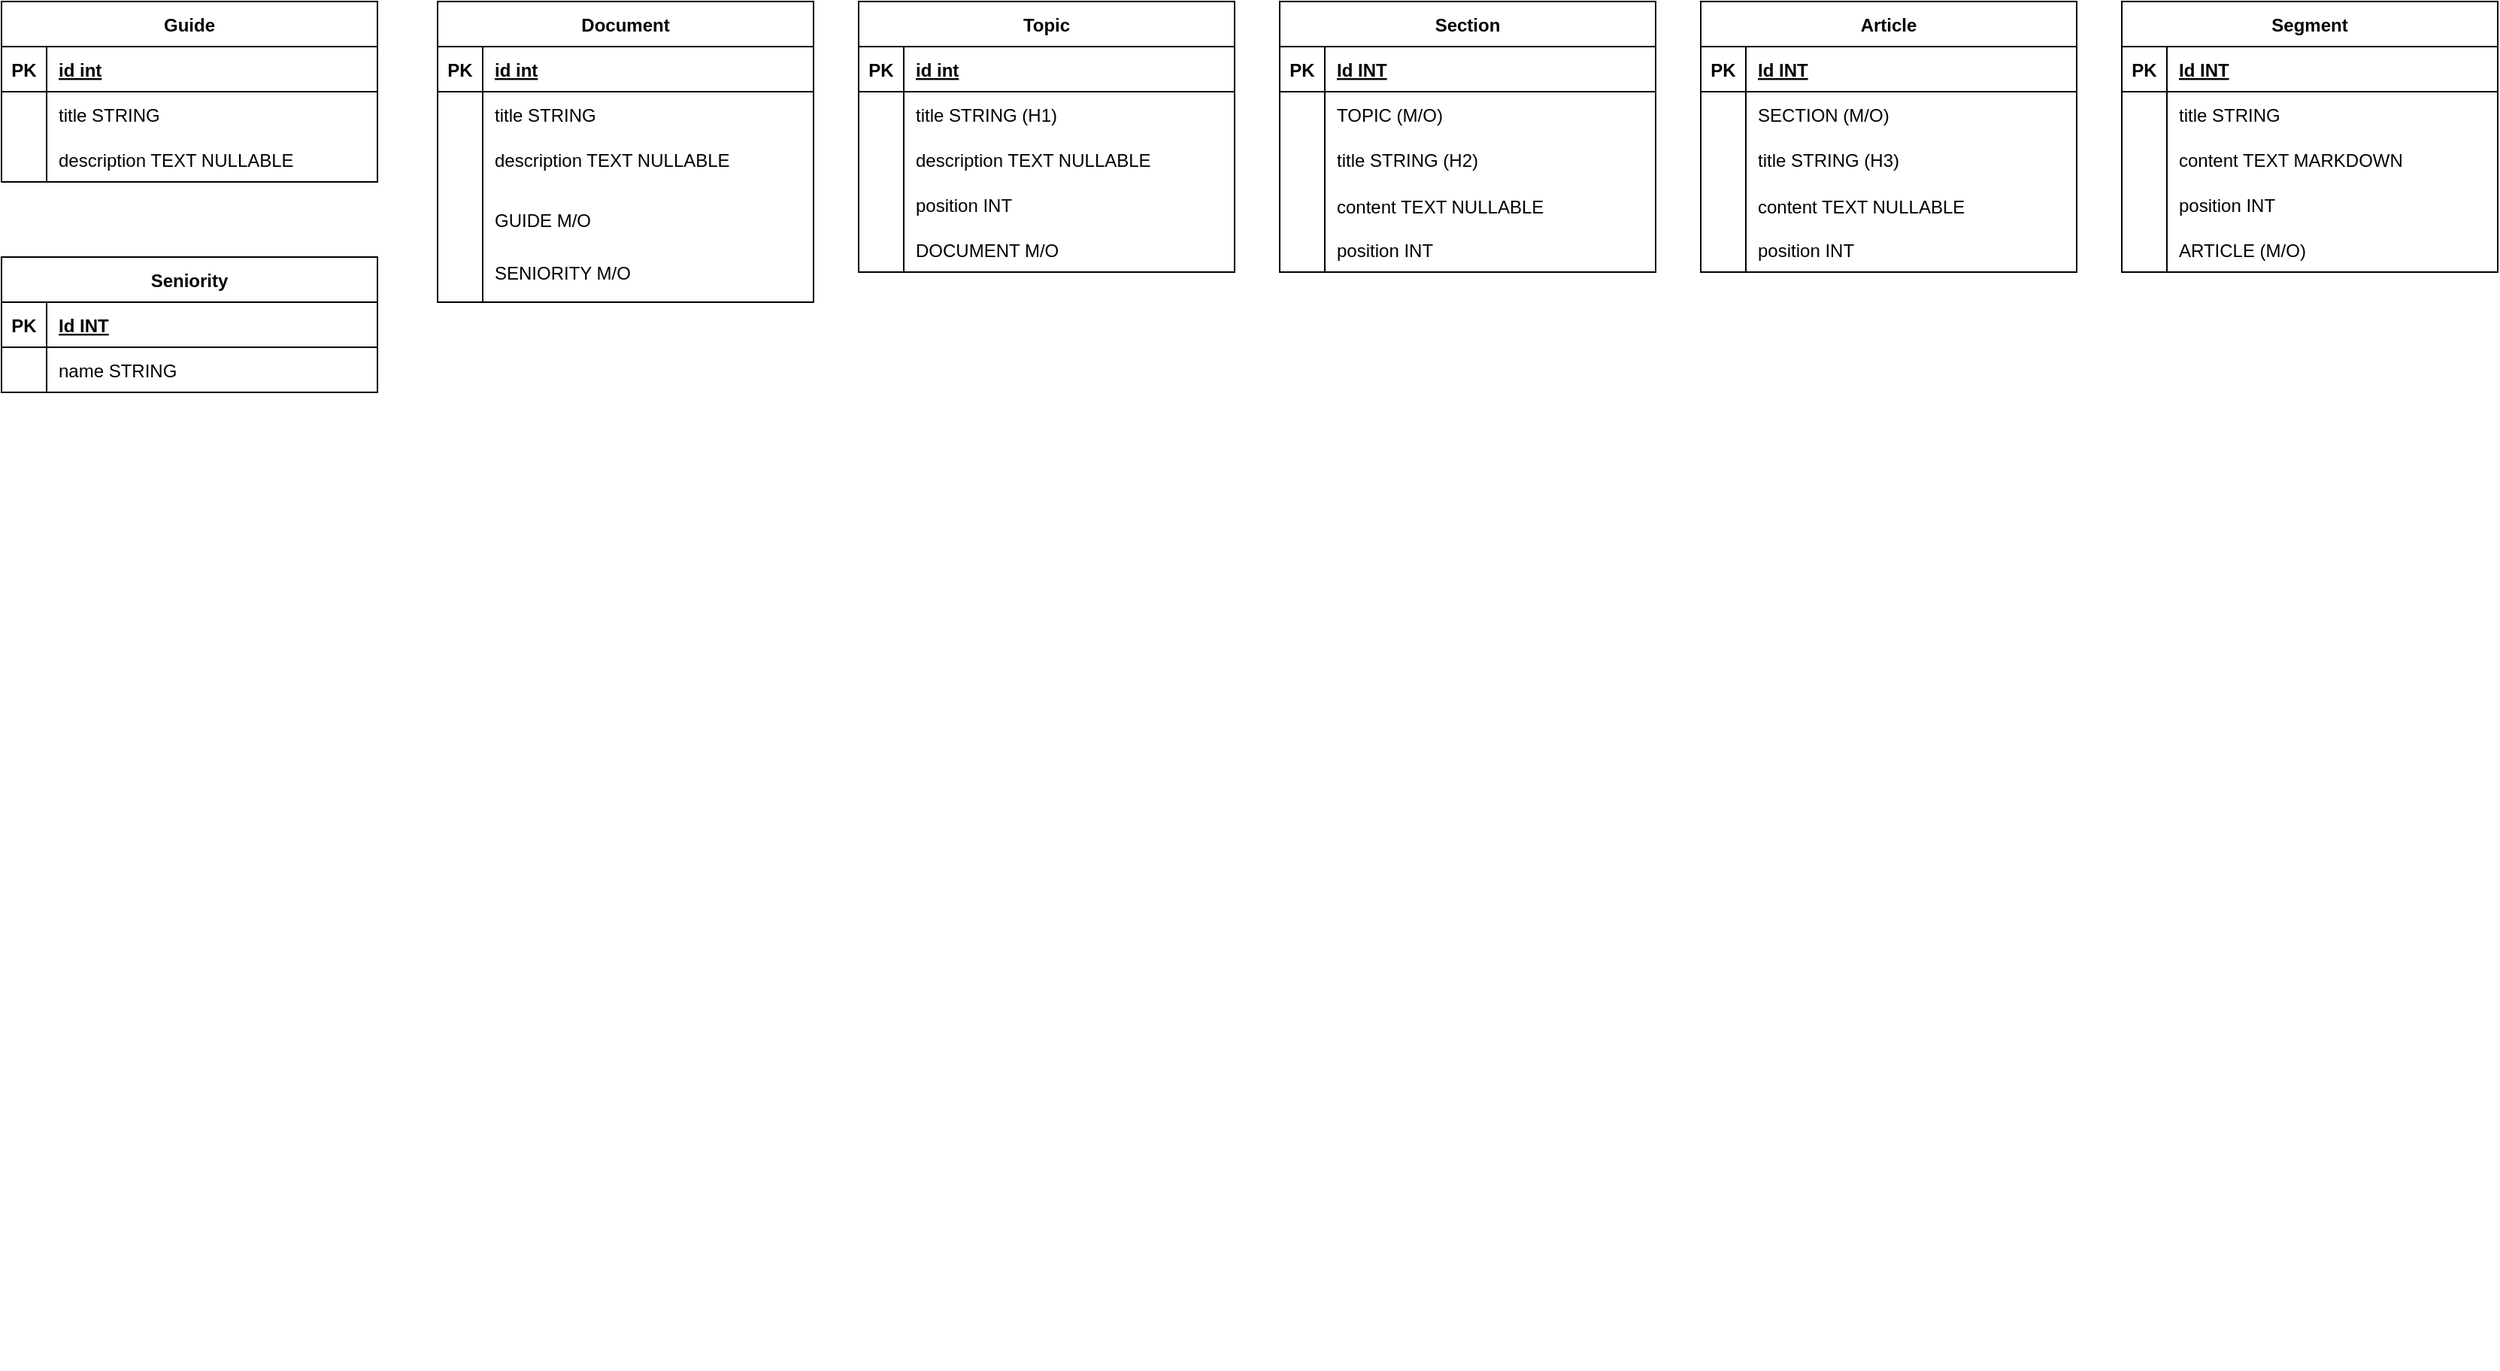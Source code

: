 <mxfile version="24.7.5">
  <diagram id="R2lEEEUBdFMjLlhIrx00" name="Page-1">
    <mxGraphModel dx="3141" dy="1141" grid="1" gridSize="10" guides="1" tooltips="1" connect="1" arrows="1" fold="1" page="1" pageScale="1" pageWidth="850" pageHeight="1100" math="0" shadow="0" extFonts="Permanent Marker^https://fonts.googleapis.com/css?family=Permanent+Marker">
      <root>
        <mxCell id="0" />
        <mxCell id="1" parent="0" />
        <mxCell id="4nGDBUmWnbcNQxc_Zoxt-40" value="" style="group" vertex="1" connectable="0" parent="1">
          <mxGeometry x="-280" y="750" width="250" height="180" as="geometry" />
        </mxCell>
        <mxCell id="FLhZht41Fdw5naHpqkRW-200" value="" style="group" parent="4nGDBUmWnbcNQxc_Zoxt-40" vertex="1" connectable="0">
          <mxGeometry x="-40" y="-730" width="250" height="120" as="geometry" />
        </mxCell>
        <mxCell id="FLhZht41Fdw5naHpqkRW-201" value="" style="endArrow=none;html=1;rounded=0;" parent="FLhZht41Fdw5naHpqkRW-200" edge="1">
          <mxGeometry width="50" height="50" relative="1" as="geometry">
            <mxPoint x="30" y="120" as="sourcePoint" />
            <mxPoint x="30" y="90" as="targetPoint" />
          </mxGeometry>
        </mxCell>
        <mxCell id="FLhZht41Fdw5naHpqkRW-202" value="Guide" style="shape=table;startSize=30;container=1;collapsible=1;childLayout=tableLayout;fixedRows=1;rowLines=0;fontStyle=1;align=center;resizeLast=1;" parent="FLhZht41Fdw5naHpqkRW-200" vertex="1">
          <mxGeometry width="250" height="120" as="geometry">
            <mxRectangle x="110" y="80" width="90" height="30" as="alternateBounds" />
          </mxGeometry>
        </mxCell>
        <mxCell id="FLhZht41Fdw5naHpqkRW-203" value="" style="shape=partialRectangle;collapsible=0;dropTarget=0;pointerEvents=0;fillColor=none;points=[[0,0.5],[1,0.5]];portConstraint=eastwest;top=0;left=0;right=0;bottom=1;" parent="FLhZht41Fdw5naHpqkRW-202" vertex="1">
          <mxGeometry y="30" width="250" height="30" as="geometry" />
        </mxCell>
        <mxCell id="FLhZht41Fdw5naHpqkRW-204" value="PK" style="shape=partialRectangle;overflow=hidden;connectable=0;fillColor=none;top=0;left=0;bottom=0;right=0;fontStyle=1;" parent="FLhZht41Fdw5naHpqkRW-203" vertex="1">
          <mxGeometry width="30" height="30" as="geometry">
            <mxRectangle width="30" height="30" as="alternateBounds" />
          </mxGeometry>
        </mxCell>
        <mxCell id="FLhZht41Fdw5naHpqkRW-205" value="id int" style="shape=partialRectangle;overflow=hidden;connectable=0;fillColor=none;top=0;left=0;bottom=0;right=0;align=left;spacingLeft=6;fontStyle=5;" parent="FLhZht41Fdw5naHpqkRW-203" vertex="1">
          <mxGeometry x="30" width="220" height="30" as="geometry">
            <mxRectangle width="220" height="30" as="alternateBounds" />
          </mxGeometry>
        </mxCell>
        <mxCell id="FLhZht41Fdw5naHpqkRW-206" value="" style="shape=partialRectangle;collapsible=0;dropTarget=0;pointerEvents=0;fillColor=none;points=[[0,0.5],[1,0.5]];portConstraint=eastwest;top=0;left=0;right=0;bottom=0;" parent="FLhZht41Fdw5naHpqkRW-202" vertex="1">
          <mxGeometry y="60" width="250" height="30" as="geometry" />
        </mxCell>
        <mxCell id="FLhZht41Fdw5naHpqkRW-207" value="" style="shape=partialRectangle;overflow=hidden;connectable=0;fillColor=none;top=0;left=0;bottom=0;right=0;" parent="FLhZht41Fdw5naHpqkRW-206" vertex="1">
          <mxGeometry width="30" height="30" as="geometry">
            <mxRectangle width="30" height="30" as="alternateBounds" />
          </mxGeometry>
        </mxCell>
        <mxCell id="FLhZht41Fdw5naHpqkRW-208" value="title STRING" style="shape=partialRectangle;overflow=hidden;connectable=0;fillColor=none;top=0;left=0;bottom=0;right=0;align=left;spacingLeft=6;" parent="FLhZht41Fdw5naHpqkRW-206" vertex="1">
          <mxGeometry x="30" width="220" height="30" as="geometry">
            <mxRectangle width="220" height="30" as="alternateBounds" />
          </mxGeometry>
        </mxCell>
        <mxCell id="FLhZht41Fdw5naHpqkRW-209" value="description TEXT NULLABLE" style="shape=partialRectangle;overflow=hidden;connectable=0;fillColor=none;top=0;left=0;bottom=0;right=0;align=left;spacingLeft=6;" parent="FLhZht41Fdw5naHpqkRW-200" vertex="1">
          <mxGeometry x="30" y="90" width="220" height="30" as="geometry">
            <mxRectangle width="220" height="30" as="alternateBounds" />
          </mxGeometry>
        </mxCell>
        <mxCell id="4nGDBUmWnbcNQxc_Zoxt-41" value="Seniority" style="shape=table;startSize=30;container=1;collapsible=1;childLayout=tableLayout;fixedRows=1;rowLines=0;fontStyle=1;align=center;resizeLast=1;" vertex="1" parent="4nGDBUmWnbcNQxc_Zoxt-40">
          <mxGeometry x="-40" y="-560" width="250" height="90" as="geometry" />
        </mxCell>
        <mxCell id="4nGDBUmWnbcNQxc_Zoxt-42" value="" style="shape=partialRectangle;collapsible=0;dropTarget=0;pointerEvents=0;fillColor=none;points=[[0,0.5],[1,0.5]];portConstraint=eastwest;top=0;left=0;right=0;bottom=1;" vertex="1" parent="4nGDBUmWnbcNQxc_Zoxt-41">
          <mxGeometry y="30" width="250" height="30" as="geometry" />
        </mxCell>
        <mxCell id="4nGDBUmWnbcNQxc_Zoxt-43" value="PK" style="shape=partialRectangle;overflow=hidden;connectable=0;fillColor=none;top=0;left=0;bottom=0;right=0;fontStyle=1;" vertex="1" parent="4nGDBUmWnbcNQxc_Zoxt-42">
          <mxGeometry width="30" height="30" as="geometry">
            <mxRectangle width="30" height="30" as="alternateBounds" />
          </mxGeometry>
        </mxCell>
        <mxCell id="4nGDBUmWnbcNQxc_Zoxt-44" value="Id INT" style="shape=partialRectangle;overflow=hidden;connectable=0;fillColor=none;top=0;left=0;bottom=0;right=0;align=left;spacingLeft=6;fontStyle=5;" vertex="1" parent="4nGDBUmWnbcNQxc_Zoxt-42">
          <mxGeometry x="30" width="220" height="30" as="geometry">
            <mxRectangle width="220" height="30" as="alternateBounds" />
          </mxGeometry>
        </mxCell>
        <mxCell id="4nGDBUmWnbcNQxc_Zoxt-45" value="" style="shape=partialRectangle;collapsible=0;dropTarget=0;pointerEvents=0;fillColor=none;points=[[0,0.5],[1,0.5]];portConstraint=eastwest;top=0;left=0;right=0;bottom=0;" vertex="1" parent="4nGDBUmWnbcNQxc_Zoxt-41">
          <mxGeometry y="60" width="250" height="30" as="geometry" />
        </mxCell>
        <mxCell id="4nGDBUmWnbcNQxc_Zoxt-46" value="" style="shape=partialRectangle;overflow=hidden;connectable=0;fillColor=none;top=0;left=0;bottom=0;right=0;" vertex="1" parent="4nGDBUmWnbcNQxc_Zoxt-45">
          <mxGeometry width="30" height="30" as="geometry">
            <mxRectangle width="30" height="30" as="alternateBounds" />
          </mxGeometry>
        </mxCell>
        <mxCell id="4nGDBUmWnbcNQxc_Zoxt-47" value="name STRING" style="shape=partialRectangle;overflow=hidden;connectable=0;fillColor=none;top=0;left=0;bottom=0;right=0;align=left;spacingLeft=6;" vertex="1" parent="4nGDBUmWnbcNQxc_Zoxt-45">
          <mxGeometry x="30" width="220" height="30" as="geometry">
            <mxRectangle width="220" height="30" as="alternateBounds" />
          </mxGeometry>
        </mxCell>
        <mxCell id="4nGDBUmWnbcNQxc_Zoxt-162" value="" style="group" vertex="1" connectable="0" parent="1">
          <mxGeometry x="-30" y="20" width="1370" height="240" as="geometry" />
        </mxCell>
        <mxCell id="FLhZht41Fdw5naHpqkRW-158" value="" style="endArrow=none;html=1;rounded=0;" parent="4nGDBUmWnbcNQxc_Zoxt-162" edge="1">
          <mxGeometry width="50" height="50" relative="1" as="geometry">
            <mxPoint x="310" y="180" as="sourcePoint" />
            <mxPoint x="310" y="90" as="targetPoint" />
          </mxGeometry>
        </mxCell>
        <mxCell id="FLhZht41Fdw5naHpqkRW-159" value="Topic" style="shape=table;startSize=30;container=1;collapsible=1;childLayout=tableLayout;fixedRows=1;rowLines=0;fontStyle=1;align=center;resizeLast=1;" parent="4nGDBUmWnbcNQxc_Zoxt-162" vertex="1">
          <mxGeometry x="280" width="250" height="180" as="geometry">
            <mxRectangle x="110" y="80" width="90" height="30" as="alternateBounds" />
          </mxGeometry>
        </mxCell>
        <mxCell id="FLhZht41Fdw5naHpqkRW-160" value="" style="shape=partialRectangle;collapsible=0;dropTarget=0;pointerEvents=0;fillColor=none;points=[[0,0.5],[1,0.5]];portConstraint=eastwest;top=0;left=0;right=0;bottom=1;" parent="FLhZht41Fdw5naHpqkRW-159" vertex="1">
          <mxGeometry y="30" width="250" height="30" as="geometry" />
        </mxCell>
        <mxCell id="FLhZht41Fdw5naHpqkRW-161" value="PK" style="shape=partialRectangle;overflow=hidden;connectable=0;fillColor=none;top=0;left=0;bottom=0;right=0;fontStyle=1;" parent="FLhZht41Fdw5naHpqkRW-160" vertex="1">
          <mxGeometry width="30" height="30" as="geometry">
            <mxRectangle width="30" height="30" as="alternateBounds" />
          </mxGeometry>
        </mxCell>
        <mxCell id="FLhZht41Fdw5naHpqkRW-162" value="id int" style="shape=partialRectangle;overflow=hidden;connectable=0;fillColor=none;top=0;left=0;bottom=0;right=0;align=left;spacingLeft=6;fontStyle=5;" parent="FLhZht41Fdw5naHpqkRW-160" vertex="1">
          <mxGeometry x="30" width="220" height="30" as="geometry">
            <mxRectangle width="220" height="30" as="alternateBounds" />
          </mxGeometry>
        </mxCell>
        <mxCell id="FLhZht41Fdw5naHpqkRW-163" value="" style="shape=partialRectangle;collapsible=0;dropTarget=0;pointerEvents=0;fillColor=none;points=[[0,0.5],[1,0.5]];portConstraint=eastwest;top=0;left=0;right=0;bottom=0;" parent="FLhZht41Fdw5naHpqkRW-159" vertex="1">
          <mxGeometry y="60" width="250" height="30" as="geometry" />
        </mxCell>
        <mxCell id="FLhZht41Fdw5naHpqkRW-164" value="" style="shape=partialRectangle;overflow=hidden;connectable=0;fillColor=none;top=0;left=0;bottom=0;right=0;" parent="FLhZht41Fdw5naHpqkRW-163" vertex="1">
          <mxGeometry width="30" height="30" as="geometry">
            <mxRectangle width="30" height="30" as="alternateBounds" />
          </mxGeometry>
        </mxCell>
        <mxCell id="FLhZht41Fdw5naHpqkRW-165" value="title STRING (H1)" style="shape=partialRectangle;overflow=hidden;connectable=0;fillColor=none;top=0;left=0;bottom=0;right=0;align=left;spacingLeft=6;" parent="FLhZht41Fdw5naHpqkRW-163" vertex="1">
          <mxGeometry x="30" width="220" height="30" as="geometry">
            <mxRectangle width="220" height="30" as="alternateBounds" />
          </mxGeometry>
        </mxCell>
        <mxCell id="FLhZht41Fdw5naHpqkRW-166" value="description TEXT NULLABLE" style="shape=partialRectangle;overflow=hidden;connectable=0;fillColor=none;top=0;left=0;bottom=0;right=0;align=left;spacingLeft=6;" parent="4nGDBUmWnbcNQxc_Zoxt-162" vertex="1">
          <mxGeometry x="310" y="90" width="220" height="30" as="geometry">
            <mxRectangle width="220" height="30" as="alternateBounds" />
          </mxGeometry>
        </mxCell>
        <mxCell id="FLhZht41Fdw5naHpqkRW-210" value="position INT" style="shape=partialRectangle;overflow=hidden;connectable=0;fillColor=none;top=0;left=0;bottom=0;right=0;align=left;spacingLeft=6;" parent="4nGDBUmWnbcNQxc_Zoxt-162" vertex="1">
          <mxGeometry x="310" y="120" width="220" height="30" as="geometry">
            <mxRectangle width="220" height="30" as="alternateBounds" />
          </mxGeometry>
        </mxCell>
        <mxCell id="4nGDBUmWnbcNQxc_Zoxt-89" value="" style="endArrow=none;html=1;rounded=0;" edge="1" parent="4nGDBUmWnbcNQxc_Zoxt-162">
          <mxGeometry width="50" height="50" relative="1" as="geometry">
            <mxPoint x="870" y="180" as="sourcePoint" />
            <mxPoint x="870" y="120" as="targetPoint" />
          </mxGeometry>
        </mxCell>
        <mxCell id="4nGDBUmWnbcNQxc_Zoxt-90" value="" style="group" vertex="1" connectable="0" parent="4nGDBUmWnbcNQxc_Zoxt-162">
          <mxGeometry x="840" width="250" height="190" as="geometry" />
        </mxCell>
        <mxCell id="4nGDBUmWnbcNQxc_Zoxt-91" value="Article" style="shape=table;startSize=30;container=1;collapsible=1;childLayout=tableLayout;fixedRows=1;rowLines=0;fontStyle=1;align=center;resizeLast=1;" vertex="1" parent="4nGDBUmWnbcNQxc_Zoxt-90">
          <mxGeometry width="250" height="180" as="geometry" />
        </mxCell>
        <mxCell id="4nGDBUmWnbcNQxc_Zoxt-92" value="" style="shape=partialRectangle;collapsible=0;dropTarget=0;pointerEvents=0;fillColor=none;points=[[0,0.5],[1,0.5]];portConstraint=eastwest;top=0;left=0;right=0;bottom=1;" vertex="1" parent="4nGDBUmWnbcNQxc_Zoxt-91">
          <mxGeometry y="30" width="250" height="30" as="geometry" />
        </mxCell>
        <mxCell id="4nGDBUmWnbcNQxc_Zoxt-93" value="PK" style="shape=partialRectangle;overflow=hidden;connectable=0;fillColor=none;top=0;left=0;bottom=0;right=0;fontStyle=1;" vertex="1" parent="4nGDBUmWnbcNQxc_Zoxt-92">
          <mxGeometry width="30" height="30" as="geometry">
            <mxRectangle width="30" height="30" as="alternateBounds" />
          </mxGeometry>
        </mxCell>
        <mxCell id="4nGDBUmWnbcNQxc_Zoxt-94" value="Id INT" style="shape=partialRectangle;overflow=hidden;connectable=0;fillColor=none;top=0;left=0;bottom=0;right=0;align=left;spacingLeft=6;fontStyle=5;" vertex="1" parent="4nGDBUmWnbcNQxc_Zoxt-92">
          <mxGeometry x="30" width="220" height="30" as="geometry">
            <mxRectangle width="220" height="30" as="alternateBounds" />
          </mxGeometry>
        </mxCell>
        <mxCell id="4nGDBUmWnbcNQxc_Zoxt-95" value="" style="shape=partialRectangle;collapsible=0;dropTarget=0;pointerEvents=0;fillColor=none;points=[[0,0.5],[1,0.5]];portConstraint=eastwest;top=0;left=0;right=0;bottom=0;" vertex="1" parent="4nGDBUmWnbcNQxc_Zoxt-91">
          <mxGeometry y="60" width="250" height="30" as="geometry" />
        </mxCell>
        <mxCell id="4nGDBUmWnbcNQxc_Zoxt-96" value="" style="shape=partialRectangle;overflow=hidden;connectable=0;fillColor=none;top=0;left=0;bottom=0;right=0;" vertex="1" parent="4nGDBUmWnbcNQxc_Zoxt-95">
          <mxGeometry width="30" height="30" as="geometry">
            <mxRectangle width="30" height="30" as="alternateBounds" />
          </mxGeometry>
        </mxCell>
        <mxCell id="4nGDBUmWnbcNQxc_Zoxt-97" value="SECTION (M/O)" style="shape=partialRectangle;overflow=hidden;connectable=0;fillColor=none;top=0;left=0;bottom=0;right=0;align=left;spacingLeft=6;" vertex="1" parent="4nGDBUmWnbcNQxc_Zoxt-95">
          <mxGeometry x="30" width="220" height="30" as="geometry">
            <mxRectangle width="220" height="30" as="alternateBounds" />
          </mxGeometry>
        </mxCell>
        <mxCell id="4nGDBUmWnbcNQxc_Zoxt-98" value="" style="shape=partialRectangle;collapsible=0;dropTarget=0;pointerEvents=0;fillColor=none;points=[[0,0.5],[1,0.5]];portConstraint=eastwest;top=0;left=0;right=0;bottom=0;" vertex="1" parent="4nGDBUmWnbcNQxc_Zoxt-91">
          <mxGeometry y="90" width="250" height="30" as="geometry" />
        </mxCell>
        <mxCell id="4nGDBUmWnbcNQxc_Zoxt-99" value="" style="shape=partialRectangle;overflow=hidden;connectable=0;fillColor=none;top=0;left=0;bottom=0;right=0;" vertex="1" parent="4nGDBUmWnbcNQxc_Zoxt-98">
          <mxGeometry width="30" height="30" as="geometry">
            <mxRectangle width="30" height="30" as="alternateBounds" />
          </mxGeometry>
        </mxCell>
        <mxCell id="4nGDBUmWnbcNQxc_Zoxt-100" value="title STRING (H3)" style="shape=partialRectangle;overflow=hidden;connectable=0;fillColor=none;top=0;left=0;bottom=0;right=0;align=left;spacingLeft=6;" vertex="1" parent="4nGDBUmWnbcNQxc_Zoxt-98">
          <mxGeometry x="30" width="220" height="30" as="geometry">
            <mxRectangle width="220" height="30" as="alternateBounds" />
          </mxGeometry>
        </mxCell>
        <mxCell id="4nGDBUmWnbcNQxc_Zoxt-101" value="position INT" style="shape=partialRectangle;overflow=hidden;connectable=0;fillColor=none;top=0;left=0;bottom=0;right=0;align=left;spacingLeft=6;" vertex="1" parent="4nGDBUmWnbcNQxc_Zoxt-90">
          <mxGeometry x="30" y="150" width="220" height="30" as="geometry">
            <mxRectangle width="220" height="30" as="alternateBounds" />
          </mxGeometry>
        </mxCell>
        <mxCell id="4nGDBUmWnbcNQxc_Zoxt-104" value="content TEXT NULLABLE" style="shape=partialRectangle;overflow=hidden;connectable=0;fillColor=none;top=0;left=0;bottom=0;right=0;align=left;spacingLeft=6;" vertex="1" parent="4nGDBUmWnbcNQxc_Zoxt-90">
          <mxGeometry x="30" y="122" width="220" height="28" as="geometry">
            <mxRectangle width="220" height="30" as="alternateBounds" />
          </mxGeometry>
        </mxCell>
        <mxCell id="4nGDBUmWnbcNQxc_Zoxt-55" value="" style="group" vertex="1" connectable="0" parent="4nGDBUmWnbcNQxc_Zoxt-162">
          <mxGeometry x="1120" width="250" height="240" as="geometry" />
        </mxCell>
        <mxCell id="4nGDBUmWnbcNQxc_Zoxt-56" value="Segment" style="shape=table;startSize=30;container=1;collapsible=1;childLayout=tableLayout;fixedRows=1;rowLines=0;fontStyle=1;align=center;resizeLast=1;" vertex="1" parent="4nGDBUmWnbcNQxc_Zoxt-55">
          <mxGeometry width="250" height="180" as="geometry" />
        </mxCell>
        <mxCell id="4nGDBUmWnbcNQxc_Zoxt-57" value="" style="shape=partialRectangle;collapsible=0;dropTarget=0;pointerEvents=0;fillColor=none;points=[[0,0.5],[1,0.5]];portConstraint=eastwest;top=0;left=0;right=0;bottom=1;" vertex="1" parent="4nGDBUmWnbcNQxc_Zoxt-56">
          <mxGeometry y="30" width="250" height="30" as="geometry" />
        </mxCell>
        <mxCell id="4nGDBUmWnbcNQxc_Zoxt-58" value="PK" style="shape=partialRectangle;overflow=hidden;connectable=0;fillColor=none;top=0;left=0;bottom=0;right=0;fontStyle=1;" vertex="1" parent="4nGDBUmWnbcNQxc_Zoxt-57">
          <mxGeometry width="30" height="30" as="geometry">
            <mxRectangle width="30" height="30" as="alternateBounds" />
          </mxGeometry>
        </mxCell>
        <mxCell id="4nGDBUmWnbcNQxc_Zoxt-59" value="Id INT" style="shape=partialRectangle;overflow=hidden;connectable=0;fillColor=none;top=0;left=0;bottom=0;right=0;align=left;spacingLeft=6;fontStyle=5;" vertex="1" parent="4nGDBUmWnbcNQxc_Zoxt-57">
          <mxGeometry x="30" width="220" height="30" as="geometry">
            <mxRectangle width="220" height="30" as="alternateBounds" />
          </mxGeometry>
        </mxCell>
        <mxCell id="4nGDBUmWnbcNQxc_Zoxt-63" value="" style="shape=partialRectangle;collapsible=0;dropTarget=0;pointerEvents=0;fillColor=none;points=[[0,0.5],[1,0.5]];portConstraint=eastwest;top=0;left=0;right=0;bottom=0;" vertex="1" parent="4nGDBUmWnbcNQxc_Zoxt-56">
          <mxGeometry y="60" width="250" height="30" as="geometry" />
        </mxCell>
        <mxCell id="4nGDBUmWnbcNQxc_Zoxt-64" value="" style="shape=partialRectangle;overflow=hidden;connectable=0;fillColor=none;top=0;left=0;bottom=0;right=0;" vertex="1" parent="4nGDBUmWnbcNQxc_Zoxt-63">
          <mxGeometry width="30" height="30" as="geometry">
            <mxRectangle width="30" height="30" as="alternateBounds" />
          </mxGeometry>
        </mxCell>
        <mxCell id="4nGDBUmWnbcNQxc_Zoxt-65" value="title STRING" style="shape=partialRectangle;overflow=hidden;connectable=0;fillColor=none;top=0;left=0;bottom=0;right=0;align=left;spacingLeft=6;" vertex="1" parent="4nGDBUmWnbcNQxc_Zoxt-63">
          <mxGeometry x="30" width="220" height="30" as="geometry">
            <mxRectangle width="220" height="30" as="alternateBounds" />
          </mxGeometry>
        </mxCell>
        <mxCell id="4nGDBUmWnbcNQxc_Zoxt-67" value="content TEXT MARKDOWN" style="shape=partialRectangle;overflow=hidden;connectable=0;fillColor=none;top=0;left=0;bottom=0;right=0;align=left;spacingLeft=6;" vertex="1" parent="4nGDBUmWnbcNQxc_Zoxt-55">
          <mxGeometry x="30" y="90" width="220" height="30" as="geometry">
            <mxRectangle width="220" height="30" as="alternateBounds" />
          </mxGeometry>
        </mxCell>
        <mxCell id="4nGDBUmWnbcNQxc_Zoxt-69" value="ARTICLE (M/O)" style="shape=partialRectangle;overflow=hidden;connectable=0;fillColor=none;top=0;left=0;bottom=0;right=0;align=left;spacingLeft=6;" vertex="1" parent="4nGDBUmWnbcNQxc_Zoxt-55">
          <mxGeometry x="30" y="150" width="220" height="30" as="geometry">
            <mxRectangle width="220" height="30" as="alternateBounds" />
          </mxGeometry>
        </mxCell>
        <mxCell id="4nGDBUmWnbcNQxc_Zoxt-54" value="" style="endArrow=none;html=1;rounded=0;" edge="1" parent="4nGDBUmWnbcNQxc_Zoxt-55">
          <mxGeometry width="50" height="50" relative="1" as="geometry">
            <mxPoint x="30" y="180" as="sourcePoint" />
            <mxPoint x="30" y="90" as="targetPoint" />
          </mxGeometry>
        </mxCell>
        <mxCell id="4nGDBUmWnbcNQxc_Zoxt-123" value="position INT" style="shape=partialRectangle;overflow=hidden;connectable=0;fillColor=none;top=0;left=0;bottom=0;right=0;align=left;spacingLeft=6;" vertex="1" parent="4nGDBUmWnbcNQxc_Zoxt-55">
          <mxGeometry x="30" y="120" width="220" height="30" as="geometry">
            <mxRectangle width="220" height="30" as="alternateBounds" />
          </mxGeometry>
        </mxCell>
        <mxCell id="4nGDBUmWnbcNQxc_Zoxt-105" value="" style="endArrow=none;html=1;rounded=0;" edge="1" parent="4nGDBUmWnbcNQxc_Zoxt-162">
          <mxGeometry width="50" height="50" relative="1" as="geometry">
            <mxPoint x="590" y="180" as="sourcePoint" />
            <mxPoint x="590" y="120" as="targetPoint" />
          </mxGeometry>
        </mxCell>
        <mxCell id="4nGDBUmWnbcNQxc_Zoxt-106" value="" style="group" vertex="1" connectable="0" parent="4nGDBUmWnbcNQxc_Zoxt-162">
          <mxGeometry x="560" width="250" height="190" as="geometry" />
        </mxCell>
        <mxCell id="4nGDBUmWnbcNQxc_Zoxt-107" value="Section" style="shape=table;startSize=30;container=1;collapsible=1;childLayout=tableLayout;fixedRows=1;rowLines=0;fontStyle=1;align=center;resizeLast=1;" vertex="1" parent="4nGDBUmWnbcNQxc_Zoxt-106">
          <mxGeometry width="250" height="180" as="geometry" />
        </mxCell>
        <mxCell id="4nGDBUmWnbcNQxc_Zoxt-108" value="" style="shape=partialRectangle;collapsible=0;dropTarget=0;pointerEvents=0;fillColor=none;points=[[0,0.5],[1,0.5]];portConstraint=eastwest;top=0;left=0;right=0;bottom=1;" vertex="1" parent="4nGDBUmWnbcNQxc_Zoxt-107">
          <mxGeometry y="30" width="250" height="30" as="geometry" />
        </mxCell>
        <mxCell id="4nGDBUmWnbcNQxc_Zoxt-109" value="PK" style="shape=partialRectangle;overflow=hidden;connectable=0;fillColor=none;top=0;left=0;bottom=0;right=0;fontStyle=1;" vertex="1" parent="4nGDBUmWnbcNQxc_Zoxt-108">
          <mxGeometry width="30" height="30" as="geometry">
            <mxRectangle width="30" height="30" as="alternateBounds" />
          </mxGeometry>
        </mxCell>
        <mxCell id="4nGDBUmWnbcNQxc_Zoxt-110" value="Id INT" style="shape=partialRectangle;overflow=hidden;connectable=0;fillColor=none;top=0;left=0;bottom=0;right=0;align=left;spacingLeft=6;fontStyle=5;" vertex="1" parent="4nGDBUmWnbcNQxc_Zoxt-108">
          <mxGeometry x="30" width="220" height="30" as="geometry">
            <mxRectangle width="220" height="30" as="alternateBounds" />
          </mxGeometry>
        </mxCell>
        <mxCell id="4nGDBUmWnbcNQxc_Zoxt-111" value="" style="shape=partialRectangle;collapsible=0;dropTarget=0;pointerEvents=0;fillColor=none;points=[[0,0.5],[1,0.5]];portConstraint=eastwest;top=0;left=0;right=0;bottom=0;" vertex="1" parent="4nGDBUmWnbcNQxc_Zoxt-107">
          <mxGeometry y="60" width="250" height="30" as="geometry" />
        </mxCell>
        <mxCell id="4nGDBUmWnbcNQxc_Zoxt-112" value="" style="shape=partialRectangle;overflow=hidden;connectable=0;fillColor=none;top=0;left=0;bottom=0;right=0;" vertex="1" parent="4nGDBUmWnbcNQxc_Zoxt-111">
          <mxGeometry width="30" height="30" as="geometry">
            <mxRectangle width="30" height="30" as="alternateBounds" />
          </mxGeometry>
        </mxCell>
        <mxCell id="4nGDBUmWnbcNQxc_Zoxt-113" value="TOPIC (M/O)" style="shape=partialRectangle;overflow=hidden;connectable=0;fillColor=none;top=0;left=0;bottom=0;right=0;align=left;spacingLeft=6;" vertex="1" parent="4nGDBUmWnbcNQxc_Zoxt-111">
          <mxGeometry x="30" width="220" height="30" as="geometry">
            <mxRectangle width="220" height="30" as="alternateBounds" />
          </mxGeometry>
        </mxCell>
        <mxCell id="4nGDBUmWnbcNQxc_Zoxt-114" value="" style="shape=partialRectangle;collapsible=0;dropTarget=0;pointerEvents=0;fillColor=none;points=[[0,0.5],[1,0.5]];portConstraint=eastwest;top=0;left=0;right=0;bottom=0;" vertex="1" parent="4nGDBUmWnbcNQxc_Zoxt-107">
          <mxGeometry y="90" width="250" height="30" as="geometry" />
        </mxCell>
        <mxCell id="4nGDBUmWnbcNQxc_Zoxt-115" value="" style="shape=partialRectangle;overflow=hidden;connectable=0;fillColor=none;top=0;left=0;bottom=0;right=0;" vertex="1" parent="4nGDBUmWnbcNQxc_Zoxt-114">
          <mxGeometry width="30" height="30" as="geometry">
            <mxRectangle width="30" height="30" as="alternateBounds" />
          </mxGeometry>
        </mxCell>
        <mxCell id="4nGDBUmWnbcNQxc_Zoxt-116" value="title STRING (H2)" style="shape=partialRectangle;overflow=hidden;connectable=0;fillColor=none;top=0;left=0;bottom=0;right=0;align=left;spacingLeft=6;" vertex="1" parent="4nGDBUmWnbcNQxc_Zoxt-114">
          <mxGeometry x="30" width="220" height="30" as="geometry">
            <mxRectangle width="220" height="30" as="alternateBounds" />
          </mxGeometry>
        </mxCell>
        <mxCell id="4nGDBUmWnbcNQxc_Zoxt-117" value="position INT" style="shape=partialRectangle;overflow=hidden;connectable=0;fillColor=none;top=0;left=0;bottom=0;right=0;align=left;spacingLeft=6;" vertex="1" parent="4nGDBUmWnbcNQxc_Zoxt-106">
          <mxGeometry x="30" y="150" width="220" height="30" as="geometry">
            <mxRectangle width="220" height="30" as="alternateBounds" />
          </mxGeometry>
        </mxCell>
        <mxCell id="4nGDBUmWnbcNQxc_Zoxt-118" value="content TEXT NULLABLE" style="shape=partialRectangle;overflow=hidden;connectable=0;fillColor=none;top=0;left=0;bottom=0;right=0;align=left;spacingLeft=6;" vertex="1" parent="4nGDBUmWnbcNQxc_Zoxt-106">
          <mxGeometry x="30" y="122" width="220" height="28" as="geometry">
            <mxRectangle width="220" height="30" as="alternateBounds" />
          </mxGeometry>
        </mxCell>
        <mxCell id="4nGDBUmWnbcNQxc_Zoxt-145" value="" style="group" vertex="1" connectable="0" parent="4nGDBUmWnbcNQxc_Zoxt-162">
          <mxGeometry width="250" height="200" as="geometry" />
        </mxCell>
        <mxCell id="4nGDBUmWnbcNQxc_Zoxt-146" value="" style="endArrow=none;html=1;rounded=0;" edge="1" parent="4nGDBUmWnbcNQxc_Zoxt-145">
          <mxGeometry width="50" height="50" relative="1" as="geometry">
            <mxPoint x="30" y="200" as="sourcePoint" />
            <mxPoint x="30" y="90" as="targetPoint" />
          </mxGeometry>
        </mxCell>
        <mxCell id="4nGDBUmWnbcNQxc_Zoxt-147" value="Document" style="shape=table;startSize=30;container=1;collapsible=1;childLayout=tableLayout;fixedRows=1;rowLines=0;fontStyle=1;align=center;resizeLast=1;" vertex="1" parent="4nGDBUmWnbcNQxc_Zoxt-145">
          <mxGeometry width="250" height="200" as="geometry">
            <mxRectangle x="110" y="80" width="90" height="30" as="alternateBounds" />
          </mxGeometry>
        </mxCell>
        <mxCell id="4nGDBUmWnbcNQxc_Zoxt-148" value="" style="shape=partialRectangle;collapsible=0;dropTarget=0;pointerEvents=0;fillColor=none;points=[[0,0.5],[1,0.5]];portConstraint=eastwest;top=0;left=0;right=0;bottom=1;" vertex="1" parent="4nGDBUmWnbcNQxc_Zoxt-147">
          <mxGeometry y="30" width="250" height="30" as="geometry" />
        </mxCell>
        <mxCell id="4nGDBUmWnbcNQxc_Zoxt-149" value="PK" style="shape=partialRectangle;overflow=hidden;connectable=0;fillColor=none;top=0;left=0;bottom=0;right=0;fontStyle=1;" vertex="1" parent="4nGDBUmWnbcNQxc_Zoxt-148">
          <mxGeometry width="30" height="30" as="geometry">
            <mxRectangle width="30" height="30" as="alternateBounds" />
          </mxGeometry>
        </mxCell>
        <mxCell id="4nGDBUmWnbcNQxc_Zoxt-150" value="id int" style="shape=partialRectangle;overflow=hidden;connectable=0;fillColor=none;top=0;left=0;bottom=0;right=0;align=left;spacingLeft=6;fontStyle=5;" vertex="1" parent="4nGDBUmWnbcNQxc_Zoxt-148">
          <mxGeometry x="30" width="220" height="30" as="geometry">
            <mxRectangle width="220" height="30" as="alternateBounds" />
          </mxGeometry>
        </mxCell>
        <mxCell id="4nGDBUmWnbcNQxc_Zoxt-151" value="" style="shape=partialRectangle;collapsible=0;dropTarget=0;pointerEvents=0;fillColor=none;points=[[0,0.5],[1,0.5]];portConstraint=eastwest;top=0;left=0;right=0;bottom=0;" vertex="1" parent="4nGDBUmWnbcNQxc_Zoxt-147">
          <mxGeometry y="60" width="250" height="30" as="geometry" />
        </mxCell>
        <mxCell id="4nGDBUmWnbcNQxc_Zoxt-152" value="" style="shape=partialRectangle;overflow=hidden;connectable=0;fillColor=none;top=0;left=0;bottom=0;right=0;" vertex="1" parent="4nGDBUmWnbcNQxc_Zoxt-151">
          <mxGeometry width="30" height="30" as="geometry">
            <mxRectangle width="30" height="30" as="alternateBounds" />
          </mxGeometry>
        </mxCell>
        <mxCell id="4nGDBUmWnbcNQxc_Zoxt-153" value="title STRING" style="shape=partialRectangle;overflow=hidden;connectable=0;fillColor=none;top=0;left=0;bottom=0;right=0;align=left;spacingLeft=6;" vertex="1" parent="4nGDBUmWnbcNQxc_Zoxt-151">
          <mxGeometry x="30" width="220" height="30" as="geometry">
            <mxRectangle width="220" height="30" as="alternateBounds" />
          </mxGeometry>
        </mxCell>
        <mxCell id="4nGDBUmWnbcNQxc_Zoxt-156" value="GUIDE M/O" style="shape=partialRectangle;overflow=hidden;connectable=0;fillColor=none;top=0;left=0;bottom=0;right=0;align=left;spacingLeft=6;" vertex="1" parent="4nGDBUmWnbcNQxc_Zoxt-145">
          <mxGeometry x="30" y="130" width="220" height="30" as="geometry">
            <mxRectangle width="220" height="30" as="alternateBounds" />
          </mxGeometry>
        </mxCell>
        <mxCell id="4nGDBUmWnbcNQxc_Zoxt-157" value="SENIORITY M/O" style="shape=partialRectangle;overflow=hidden;connectable=0;fillColor=none;top=0;left=0;bottom=0;right=0;align=left;spacingLeft=6;" vertex="1" parent="4nGDBUmWnbcNQxc_Zoxt-145">
          <mxGeometry x="30" y="160" width="220" height="40" as="geometry">
            <mxRectangle width="220" height="30" as="alternateBounds" />
          </mxGeometry>
        </mxCell>
        <mxCell id="4nGDBUmWnbcNQxc_Zoxt-158" value="description TEXT NULLABLE" style="shape=partialRectangle;overflow=hidden;connectable=0;fillColor=none;top=0;left=0;bottom=0;right=0;align=left;spacingLeft=6;" vertex="1" parent="4nGDBUmWnbcNQxc_Zoxt-145">
          <mxGeometry x="30" y="90" width="220" height="30" as="geometry">
            <mxRectangle width="220" height="30" as="alternateBounds" />
          </mxGeometry>
        </mxCell>
        <mxCell id="4nGDBUmWnbcNQxc_Zoxt-160" value="DOCUMENT M/O" style="shape=partialRectangle;overflow=hidden;connectable=0;fillColor=none;top=0;left=0;bottom=0;right=0;align=left;spacingLeft=6;" vertex="1" parent="4nGDBUmWnbcNQxc_Zoxt-162">
          <mxGeometry x="310" y="150" width="220" height="30" as="geometry">
            <mxRectangle width="220" height="30" as="alternateBounds" />
          </mxGeometry>
        </mxCell>
      </root>
    </mxGraphModel>
  </diagram>
</mxfile>
